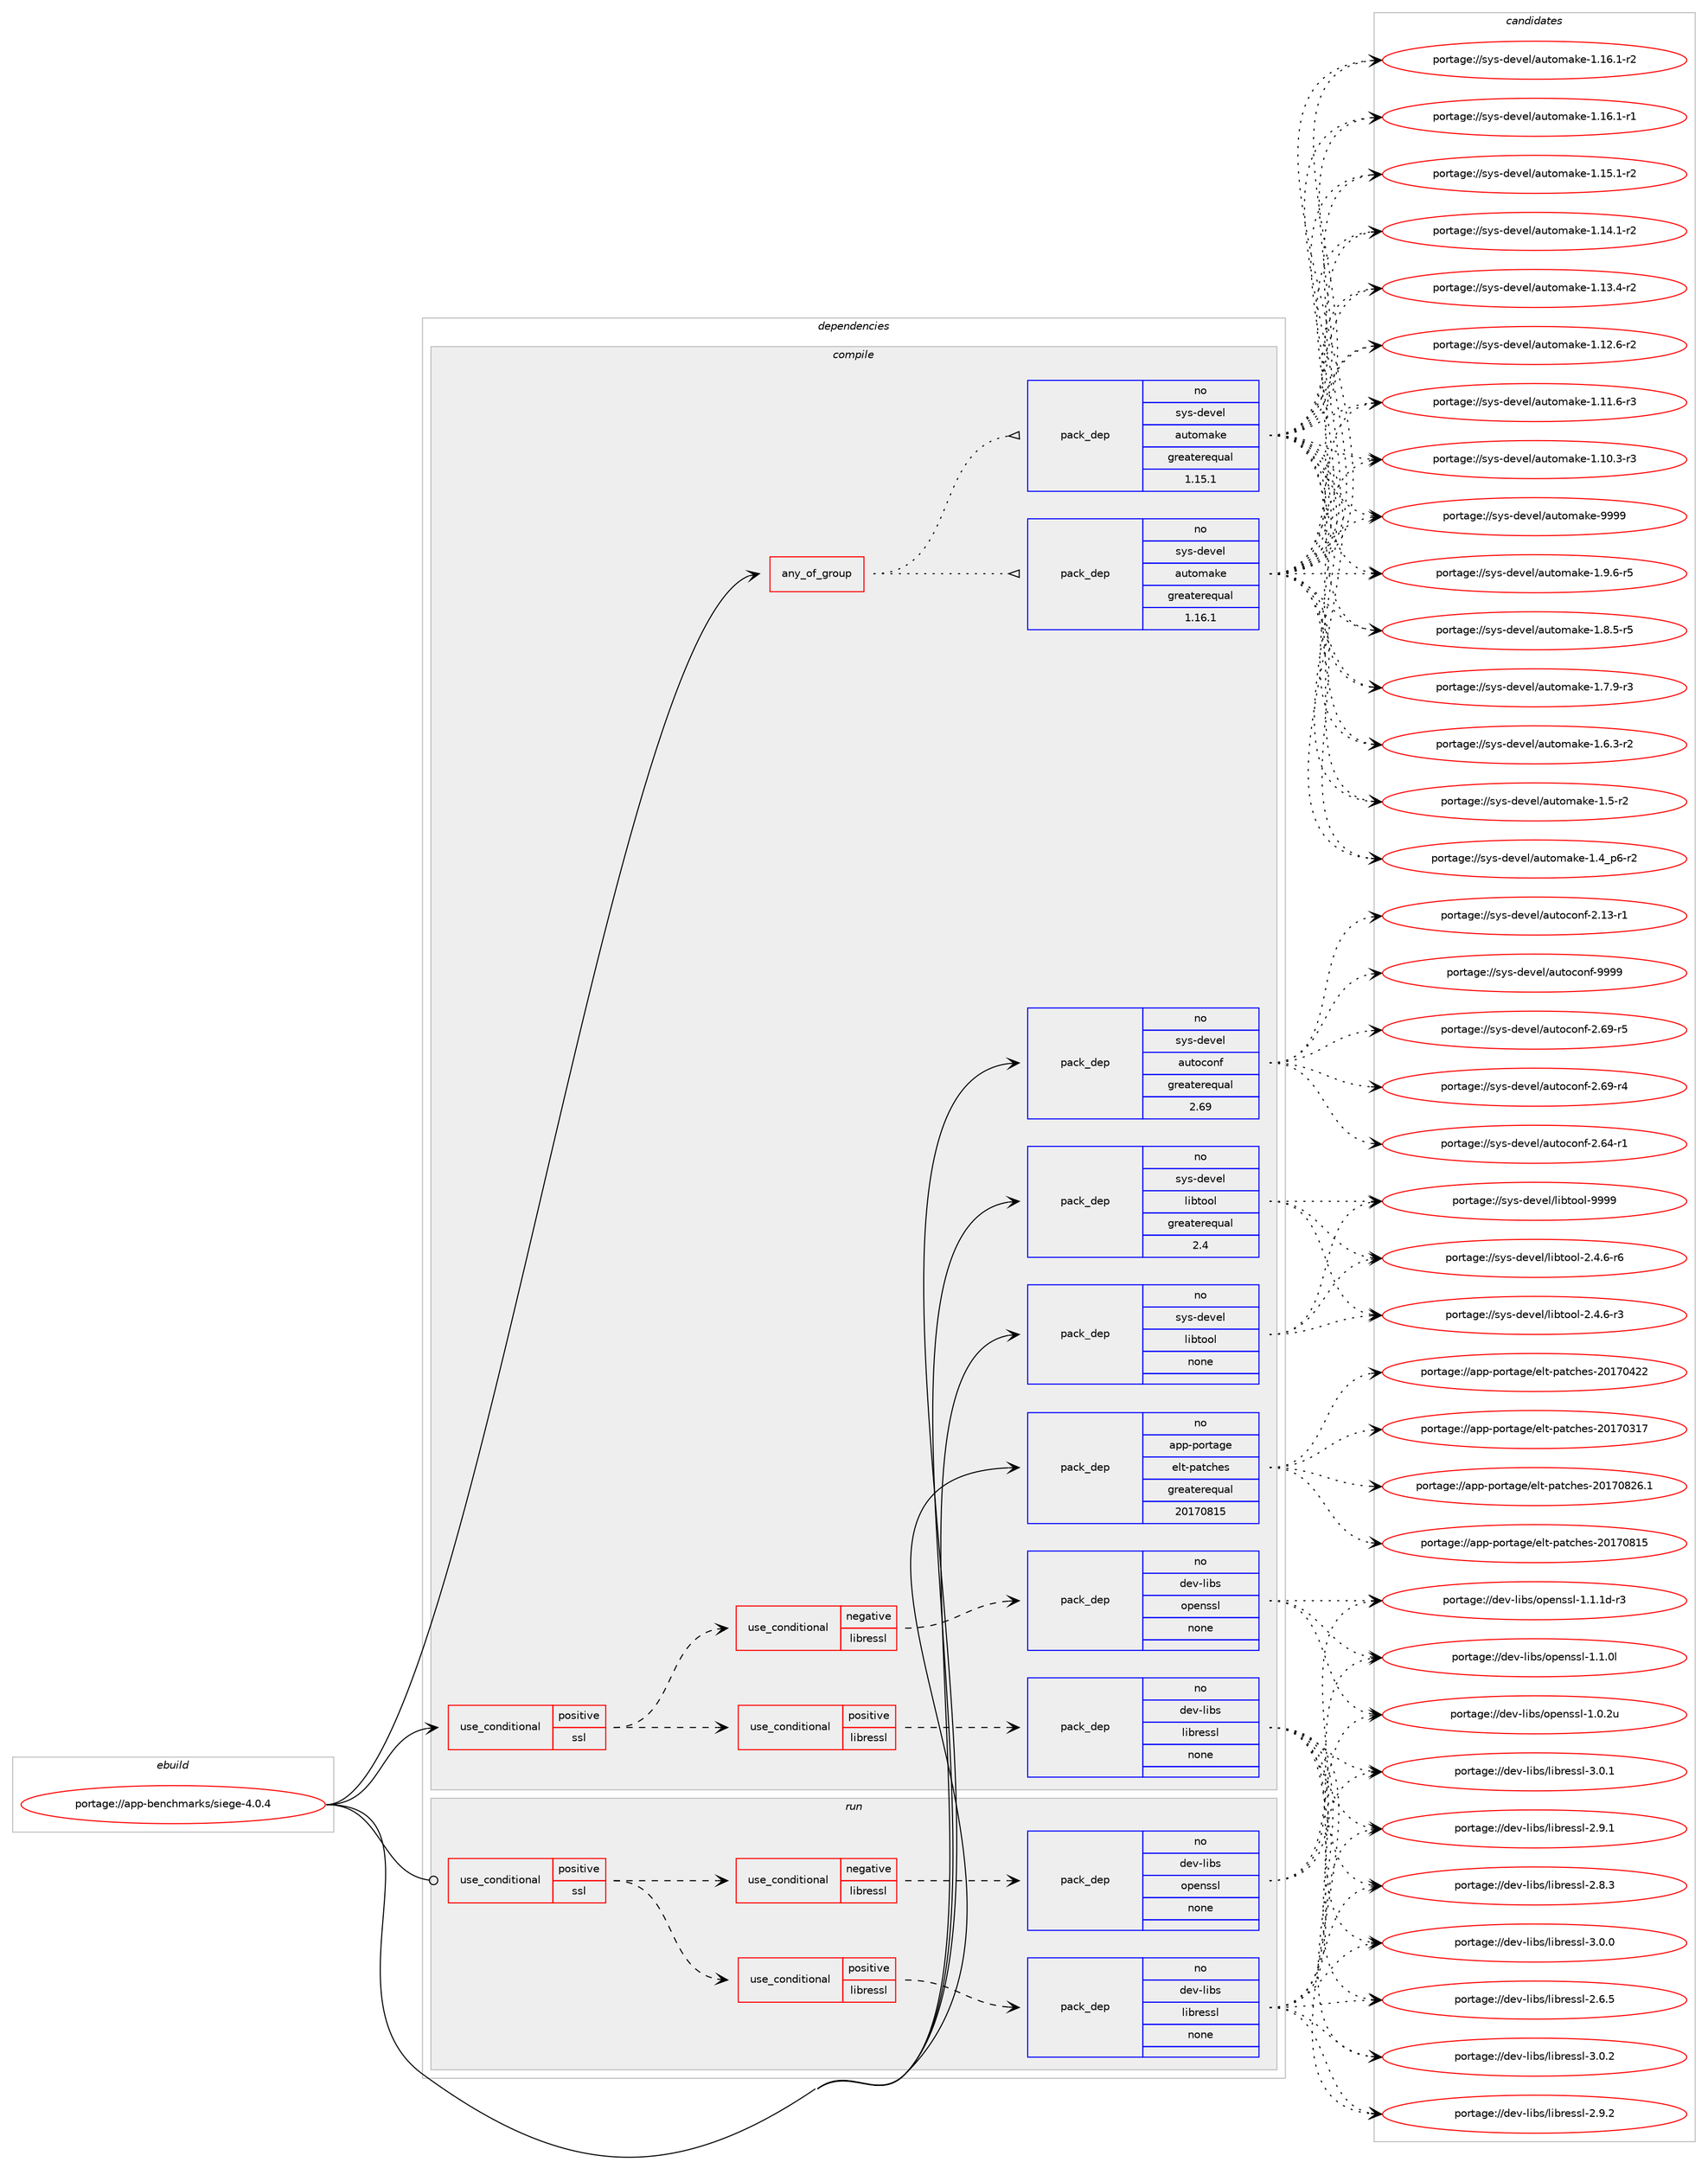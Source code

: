 digraph prolog {

# *************
# Graph options
# *************

newrank=true;
concentrate=true;
compound=true;
graph [rankdir=LR,fontname=Helvetica,fontsize=10,ranksep=1.5];#, ranksep=2.5, nodesep=0.2];
edge  [arrowhead=vee];
node  [fontname=Helvetica,fontsize=10];

# **********
# The ebuild
# **********

subgraph cluster_leftcol {
color=gray;
label=<<i>ebuild</i>>;
id [label="portage://app-benchmarks/siege-4.0.4", color=red, width=4, href="../app-benchmarks/siege-4.0.4.svg"];
}

# ****************
# The dependencies
# ****************

subgraph cluster_midcol {
color=gray;
label=<<i>dependencies</i>>;
subgraph cluster_compile {
fillcolor="#eeeeee";
style=filled;
label=<<i>compile</i>>;
subgraph any8293 {
dependency644915 [label=<<TABLE BORDER="0" CELLBORDER="1" CELLSPACING="0" CELLPADDING="4"><TR><TD CELLPADDING="10">any_of_group</TD></TR></TABLE>>, shape=none, color=red];subgraph pack484425 {
dependency644916 [label=<<TABLE BORDER="0" CELLBORDER="1" CELLSPACING="0" CELLPADDING="4" WIDTH="220"><TR><TD ROWSPAN="6" CELLPADDING="30">pack_dep</TD></TR><TR><TD WIDTH="110">no</TD></TR><TR><TD>sys-devel</TD></TR><TR><TD>automake</TD></TR><TR><TD>greaterequal</TD></TR><TR><TD>1.16.1</TD></TR></TABLE>>, shape=none, color=blue];
}
dependency644915:e -> dependency644916:w [weight=20,style="dotted",arrowhead="oinv"];
subgraph pack484426 {
dependency644917 [label=<<TABLE BORDER="0" CELLBORDER="1" CELLSPACING="0" CELLPADDING="4" WIDTH="220"><TR><TD ROWSPAN="6" CELLPADDING="30">pack_dep</TD></TR><TR><TD WIDTH="110">no</TD></TR><TR><TD>sys-devel</TD></TR><TR><TD>automake</TD></TR><TR><TD>greaterequal</TD></TR><TR><TD>1.15.1</TD></TR></TABLE>>, shape=none, color=blue];
}
dependency644915:e -> dependency644917:w [weight=20,style="dotted",arrowhead="oinv"];
}
id:e -> dependency644915:w [weight=20,style="solid",arrowhead="vee"];
subgraph cond151904 {
dependency644918 [label=<<TABLE BORDER="0" CELLBORDER="1" CELLSPACING="0" CELLPADDING="4"><TR><TD ROWSPAN="3" CELLPADDING="10">use_conditional</TD></TR><TR><TD>positive</TD></TR><TR><TD>ssl</TD></TR></TABLE>>, shape=none, color=red];
subgraph cond151905 {
dependency644919 [label=<<TABLE BORDER="0" CELLBORDER="1" CELLSPACING="0" CELLPADDING="4"><TR><TD ROWSPAN="3" CELLPADDING="10">use_conditional</TD></TR><TR><TD>negative</TD></TR><TR><TD>libressl</TD></TR></TABLE>>, shape=none, color=red];
subgraph pack484427 {
dependency644920 [label=<<TABLE BORDER="0" CELLBORDER="1" CELLSPACING="0" CELLPADDING="4" WIDTH="220"><TR><TD ROWSPAN="6" CELLPADDING="30">pack_dep</TD></TR><TR><TD WIDTH="110">no</TD></TR><TR><TD>dev-libs</TD></TR><TR><TD>openssl</TD></TR><TR><TD>none</TD></TR><TR><TD></TD></TR></TABLE>>, shape=none, color=blue];
}
dependency644919:e -> dependency644920:w [weight=20,style="dashed",arrowhead="vee"];
}
dependency644918:e -> dependency644919:w [weight=20,style="dashed",arrowhead="vee"];
subgraph cond151906 {
dependency644921 [label=<<TABLE BORDER="0" CELLBORDER="1" CELLSPACING="0" CELLPADDING="4"><TR><TD ROWSPAN="3" CELLPADDING="10">use_conditional</TD></TR><TR><TD>positive</TD></TR><TR><TD>libressl</TD></TR></TABLE>>, shape=none, color=red];
subgraph pack484428 {
dependency644922 [label=<<TABLE BORDER="0" CELLBORDER="1" CELLSPACING="0" CELLPADDING="4" WIDTH="220"><TR><TD ROWSPAN="6" CELLPADDING="30">pack_dep</TD></TR><TR><TD WIDTH="110">no</TD></TR><TR><TD>dev-libs</TD></TR><TR><TD>libressl</TD></TR><TR><TD>none</TD></TR><TR><TD></TD></TR></TABLE>>, shape=none, color=blue];
}
dependency644921:e -> dependency644922:w [weight=20,style="dashed",arrowhead="vee"];
}
dependency644918:e -> dependency644921:w [weight=20,style="dashed",arrowhead="vee"];
}
id:e -> dependency644918:w [weight=20,style="solid",arrowhead="vee"];
subgraph pack484429 {
dependency644923 [label=<<TABLE BORDER="0" CELLBORDER="1" CELLSPACING="0" CELLPADDING="4" WIDTH="220"><TR><TD ROWSPAN="6" CELLPADDING="30">pack_dep</TD></TR><TR><TD WIDTH="110">no</TD></TR><TR><TD>app-portage</TD></TR><TR><TD>elt-patches</TD></TR><TR><TD>greaterequal</TD></TR><TR><TD>20170815</TD></TR></TABLE>>, shape=none, color=blue];
}
id:e -> dependency644923:w [weight=20,style="solid",arrowhead="vee"];
subgraph pack484430 {
dependency644924 [label=<<TABLE BORDER="0" CELLBORDER="1" CELLSPACING="0" CELLPADDING="4" WIDTH="220"><TR><TD ROWSPAN="6" CELLPADDING="30">pack_dep</TD></TR><TR><TD WIDTH="110">no</TD></TR><TR><TD>sys-devel</TD></TR><TR><TD>autoconf</TD></TR><TR><TD>greaterequal</TD></TR><TR><TD>2.69</TD></TR></TABLE>>, shape=none, color=blue];
}
id:e -> dependency644924:w [weight=20,style="solid",arrowhead="vee"];
subgraph pack484431 {
dependency644925 [label=<<TABLE BORDER="0" CELLBORDER="1" CELLSPACING="0" CELLPADDING="4" WIDTH="220"><TR><TD ROWSPAN="6" CELLPADDING="30">pack_dep</TD></TR><TR><TD WIDTH="110">no</TD></TR><TR><TD>sys-devel</TD></TR><TR><TD>libtool</TD></TR><TR><TD>greaterequal</TD></TR><TR><TD>2.4</TD></TR></TABLE>>, shape=none, color=blue];
}
id:e -> dependency644925:w [weight=20,style="solid",arrowhead="vee"];
subgraph pack484432 {
dependency644926 [label=<<TABLE BORDER="0" CELLBORDER="1" CELLSPACING="0" CELLPADDING="4" WIDTH="220"><TR><TD ROWSPAN="6" CELLPADDING="30">pack_dep</TD></TR><TR><TD WIDTH="110">no</TD></TR><TR><TD>sys-devel</TD></TR><TR><TD>libtool</TD></TR><TR><TD>none</TD></TR><TR><TD></TD></TR></TABLE>>, shape=none, color=blue];
}
id:e -> dependency644926:w [weight=20,style="solid",arrowhead="vee"];
}
subgraph cluster_compileandrun {
fillcolor="#eeeeee";
style=filled;
label=<<i>compile and run</i>>;
}
subgraph cluster_run {
fillcolor="#eeeeee";
style=filled;
label=<<i>run</i>>;
subgraph cond151907 {
dependency644927 [label=<<TABLE BORDER="0" CELLBORDER="1" CELLSPACING="0" CELLPADDING="4"><TR><TD ROWSPAN="3" CELLPADDING="10">use_conditional</TD></TR><TR><TD>positive</TD></TR><TR><TD>ssl</TD></TR></TABLE>>, shape=none, color=red];
subgraph cond151908 {
dependency644928 [label=<<TABLE BORDER="0" CELLBORDER="1" CELLSPACING="0" CELLPADDING="4"><TR><TD ROWSPAN="3" CELLPADDING="10">use_conditional</TD></TR><TR><TD>negative</TD></TR><TR><TD>libressl</TD></TR></TABLE>>, shape=none, color=red];
subgraph pack484433 {
dependency644929 [label=<<TABLE BORDER="0" CELLBORDER="1" CELLSPACING="0" CELLPADDING="4" WIDTH="220"><TR><TD ROWSPAN="6" CELLPADDING="30">pack_dep</TD></TR><TR><TD WIDTH="110">no</TD></TR><TR><TD>dev-libs</TD></TR><TR><TD>openssl</TD></TR><TR><TD>none</TD></TR><TR><TD></TD></TR></TABLE>>, shape=none, color=blue];
}
dependency644928:e -> dependency644929:w [weight=20,style="dashed",arrowhead="vee"];
}
dependency644927:e -> dependency644928:w [weight=20,style="dashed",arrowhead="vee"];
subgraph cond151909 {
dependency644930 [label=<<TABLE BORDER="0" CELLBORDER="1" CELLSPACING="0" CELLPADDING="4"><TR><TD ROWSPAN="3" CELLPADDING="10">use_conditional</TD></TR><TR><TD>positive</TD></TR><TR><TD>libressl</TD></TR></TABLE>>, shape=none, color=red];
subgraph pack484434 {
dependency644931 [label=<<TABLE BORDER="0" CELLBORDER="1" CELLSPACING="0" CELLPADDING="4" WIDTH="220"><TR><TD ROWSPAN="6" CELLPADDING="30">pack_dep</TD></TR><TR><TD WIDTH="110">no</TD></TR><TR><TD>dev-libs</TD></TR><TR><TD>libressl</TD></TR><TR><TD>none</TD></TR><TR><TD></TD></TR></TABLE>>, shape=none, color=blue];
}
dependency644930:e -> dependency644931:w [weight=20,style="dashed",arrowhead="vee"];
}
dependency644927:e -> dependency644930:w [weight=20,style="dashed",arrowhead="vee"];
}
id:e -> dependency644927:w [weight=20,style="solid",arrowhead="odot"];
}
}

# **************
# The candidates
# **************

subgraph cluster_choices {
rank=same;
color=gray;
label=<<i>candidates</i>>;

subgraph choice484425 {
color=black;
nodesep=1;
choice115121115451001011181011084797117116111109971071014557575757 [label="portage://sys-devel/automake-9999", color=red, width=4,href="../sys-devel/automake-9999.svg"];
choice115121115451001011181011084797117116111109971071014549465746544511453 [label="portage://sys-devel/automake-1.9.6-r5", color=red, width=4,href="../sys-devel/automake-1.9.6-r5.svg"];
choice115121115451001011181011084797117116111109971071014549465646534511453 [label="portage://sys-devel/automake-1.8.5-r5", color=red, width=4,href="../sys-devel/automake-1.8.5-r5.svg"];
choice115121115451001011181011084797117116111109971071014549465546574511451 [label="portage://sys-devel/automake-1.7.9-r3", color=red, width=4,href="../sys-devel/automake-1.7.9-r3.svg"];
choice115121115451001011181011084797117116111109971071014549465446514511450 [label="portage://sys-devel/automake-1.6.3-r2", color=red, width=4,href="../sys-devel/automake-1.6.3-r2.svg"];
choice11512111545100101118101108479711711611110997107101454946534511450 [label="portage://sys-devel/automake-1.5-r2", color=red, width=4,href="../sys-devel/automake-1.5-r2.svg"];
choice115121115451001011181011084797117116111109971071014549465295112544511450 [label="portage://sys-devel/automake-1.4_p6-r2", color=red, width=4,href="../sys-devel/automake-1.4_p6-r2.svg"];
choice11512111545100101118101108479711711611110997107101454946495446494511450 [label="portage://sys-devel/automake-1.16.1-r2", color=red, width=4,href="../sys-devel/automake-1.16.1-r2.svg"];
choice11512111545100101118101108479711711611110997107101454946495446494511449 [label="portage://sys-devel/automake-1.16.1-r1", color=red, width=4,href="../sys-devel/automake-1.16.1-r1.svg"];
choice11512111545100101118101108479711711611110997107101454946495346494511450 [label="portage://sys-devel/automake-1.15.1-r2", color=red, width=4,href="../sys-devel/automake-1.15.1-r2.svg"];
choice11512111545100101118101108479711711611110997107101454946495246494511450 [label="portage://sys-devel/automake-1.14.1-r2", color=red, width=4,href="../sys-devel/automake-1.14.1-r2.svg"];
choice11512111545100101118101108479711711611110997107101454946495146524511450 [label="portage://sys-devel/automake-1.13.4-r2", color=red, width=4,href="../sys-devel/automake-1.13.4-r2.svg"];
choice11512111545100101118101108479711711611110997107101454946495046544511450 [label="portage://sys-devel/automake-1.12.6-r2", color=red, width=4,href="../sys-devel/automake-1.12.6-r2.svg"];
choice11512111545100101118101108479711711611110997107101454946494946544511451 [label="portage://sys-devel/automake-1.11.6-r3", color=red, width=4,href="../sys-devel/automake-1.11.6-r3.svg"];
choice11512111545100101118101108479711711611110997107101454946494846514511451 [label="portage://sys-devel/automake-1.10.3-r3", color=red, width=4,href="../sys-devel/automake-1.10.3-r3.svg"];
dependency644916:e -> choice115121115451001011181011084797117116111109971071014557575757:w [style=dotted,weight="100"];
dependency644916:e -> choice115121115451001011181011084797117116111109971071014549465746544511453:w [style=dotted,weight="100"];
dependency644916:e -> choice115121115451001011181011084797117116111109971071014549465646534511453:w [style=dotted,weight="100"];
dependency644916:e -> choice115121115451001011181011084797117116111109971071014549465546574511451:w [style=dotted,weight="100"];
dependency644916:e -> choice115121115451001011181011084797117116111109971071014549465446514511450:w [style=dotted,weight="100"];
dependency644916:e -> choice11512111545100101118101108479711711611110997107101454946534511450:w [style=dotted,weight="100"];
dependency644916:e -> choice115121115451001011181011084797117116111109971071014549465295112544511450:w [style=dotted,weight="100"];
dependency644916:e -> choice11512111545100101118101108479711711611110997107101454946495446494511450:w [style=dotted,weight="100"];
dependency644916:e -> choice11512111545100101118101108479711711611110997107101454946495446494511449:w [style=dotted,weight="100"];
dependency644916:e -> choice11512111545100101118101108479711711611110997107101454946495346494511450:w [style=dotted,weight="100"];
dependency644916:e -> choice11512111545100101118101108479711711611110997107101454946495246494511450:w [style=dotted,weight="100"];
dependency644916:e -> choice11512111545100101118101108479711711611110997107101454946495146524511450:w [style=dotted,weight="100"];
dependency644916:e -> choice11512111545100101118101108479711711611110997107101454946495046544511450:w [style=dotted,weight="100"];
dependency644916:e -> choice11512111545100101118101108479711711611110997107101454946494946544511451:w [style=dotted,weight="100"];
dependency644916:e -> choice11512111545100101118101108479711711611110997107101454946494846514511451:w [style=dotted,weight="100"];
}
subgraph choice484426 {
color=black;
nodesep=1;
choice115121115451001011181011084797117116111109971071014557575757 [label="portage://sys-devel/automake-9999", color=red, width=4,href="../sys-devel/automake-9999.svg"];
choice115121115451001011181011084797117116111109971071014549465746544511453 [label="portage://sys-devel/automake-1.9.6-r5", color=red, width=4,href="../sys-devel/automake-1.9.6-r5.svg"];
choice115121115451001011181011084797117116111109971071014549465646534511453 [label="portage://sys-devel/automake-1.8.5-r5", color=red, width=4,href="../sys-devel/automake-1.8.5-r5.svg"];
choice115121115451001011181011084797117116111109971071014549465546574511451 [label="portage://sys-devel/automake-1.7.9-r3", color=red, width=4,href="../sys-devel/automake-1.7.9-r3.svg"];
choice115121115451001011181011084797117116111109971071014549465446514511450 [label="portage://sys-devel/automake-1.6.3-r2", color=red, width=4,href="../sys-devel/automake-1.6.3-r2.svg"];
choice11512111545100101118101108479711711611110997107101454946534511450 [label="portage://sys-devel/automake-1.5-r2", color=red, width=4,href="../sys-devel/automake-1.5-r2.svg"];
choice115121115451001011181011084797117116111109971071014549465295112544511450 [label="portage://sys-devel/automake-1.4_p6-r2", color=red, width=4,href="../sys-devel/automake-1.4_p6-r2.svg"];
choice11512111545100101118101108479711711611110997107101454946495446494511450 [label="portage://sys-devel/automake-1.16.1-r2", color=red, width=4,href="../sys-devel/automake-1.16.1-r2.svg"];
choice11512111545100101118101108479711711611110997107101454946495446494511449 [label="portage://sys-devel/automake-1.16.1-r1", color=red, width=4,href="../sys-devel/automake-1.16.1-r1.svg"];
choice11512111545100101118101108479711711611110997107101454946495346494511450 [label="portage://sys-devel/automake-1.15.1-r2", color=red, width=4,href="../sys-devel/automake-1.15.1-r2.svg"];
choice11512111545100101118101108479711711611110997107101454946495246494511450 [label="portage://sys-devel/automake-1.14.1-r2", color=red, width=4,href="../sys-devel/automake-1.14.1-r2.svg"];
choice11512111545100101118101108479711711611110997107101454946495146524511450 [label="portage://sys-devel/automake-1.13.4-r2", color=red, width=4,href="../sys-devel/automake-1.13.4-r2.svg"];
choice11512111545100101118101108479711711611110997107101454946495046544511450 [label="portage://sys-devel/automake-1.12.6-r2", color=red, width=4,href="../sys-devel/automake-1.12.6-r2.svg"];
choice11512111545100101118101108479711711611110997107101454946494946544511451 [label="portage://sys-devel/automake-1.11.6-r3", color=red, width=4,href="../sys-devel/automake-1.11.6-r3.svg"];
choice11512111545100101118101108479711711611110997107101454946494846514511451 [label="portage://sys-devel/automake-1.10.3-r3", color=red, width=4,href="../sys-devel/automake-1.10.3-r3.svg"];
dependency644917:e -> choice115121115451001011181011084797117116111109971071014557575757:w [style=dotted,weight="100"];
dependency644917:e -> choice115121115451001011181011084797117116111109971071014549465746544511453:w [style=dotted,weight="100"];
dependency644917:e -> choice115121115451001011181011084797117116111109971071014549465646534511453:w [style=dotted,weight="100"];
dependency644917:e -> choice115121115451001011181011084797117116111109971071014549465546574511451:w [style=dotted,weight="100"];
dependency644917:e -> choice115121115451001011181011084797117116111109971071014549465446514511450:w [style=dotted,weight="100"];
dependency644917:e -> choice11512111545100101118101108479711711611110997107101454946534511450:w [style=dotted,weight="100"];
dependency644917:e -> choice115121115451001011181011084797117116111109971071014549465295112544511450:w [style=dotted,weight="100"];
dependency644917:e -> choice11512111545100101118101108479711711611110997107101454946495446494511450:w [style=dotted,weight="100"];
dependency644917:e -> choice11512111545100101118101108479711711611110997107101454946495446494511449:w [style=dotted,weight="100"];
dependency644917:e -> choice11512111545100101118101108479711711611110997107101454946495346494511450:w [style=dotted,weight="100"];
dependency644917:e -> choice11512111545100101118101108479711711611110997107101454946495246494511450:w [style=dotted,weight="100"];
dependency644917:e -> choice11512111545100101118101108479711711611110997107101454946495146524511450:w [style=dotted,weight="100"];
dependency644917:e -> choice11512111545100101118101108479711711611110997107101454946495046544511450:w [style=dotted,weight="100"];
dependency644917:e -> choice11512111545100101118101108479711711611110997107101454946494946544511451:w [style=dotted,weight="100"];
dependency644917:e -> choice11512111545100101118101108479711711611110997107101454946494846514511451:w [style=dotted,weight="100"];
}
subgraph choice484427 {
color=black;
nodesep=1;
choice1001011184510810598115471111121011101151151084549464946491004511451 [label="portage://dev-libs/openssl-1.1.1d-r3", color=red, width=4,href="../dev-libs/openssl-1.1.1d-r3.svg"];
choice100101118451081059811547111112101110115115108454946494648108 [label="portage://dev-libs/openssl-1.1.0l", color=red, width=4,href="../dev-libs/openssl-1.1.0l.svg"];
choice100101118451081059811547111112101110115115108454946484650117 [label="portage://dev-libs/openssl-1.0.2u", color=red, width=4,href="../dev-libs/openssl-1.0.2u.svg"];
dependency644920:e -> choice1001011184510810598115471111121011101151151084549464946491004511451:w [style=dotted,weight="100"];
dependency644920:e -> choice100101118451081059811547111112101110115115108454946494648108:w [style=dotted,weight="100"];
dependency644920:e -> choice100101118451081059811547111112101110115115108454946484650117:w [style=dotted,weight="100"];
}
subgraph choice484428 {
color=black;
nodesep=1;
choice10010111845108105981154710810598114101115115108455146484650 [label="portage://dev-libs/libressl-3.0.2", color=red, width=4,href="../dev-libs/libressl-3.0.2.svg"];
choice10010111845108105981154710810598114101115115108455146484649 [label="portage://dev-libs/libressl-3.0.1", color=red, width=4,href="../dev-libs/libressl-3.0.1.svg"];
choice10010111845108105981154710810598114101115115108455146484648 [label="portage://dev-libs/libressl-3.0.0", color=red, width=4,href="../dev-libs/libressl-3.0.0.svg"];
choice10010111845108105981154710810598114101115115108455046574650 [label="portage://dev-libs/libressl-2.9.2", color=red, width=4,href="../dev-libs/libressl-2.9.2.svg"];
choice10010111845108105981154710810598114101115115108455046574649 [label="portage://dev-libs/libressl-2.9.1", color=red, width=4,href="../dev-libs/libressl-2.9.1.svg"];
choice10010111845108105981154710810598114101115115108455046564651 [label="portage://dev-libs/libressl-2.8.3", color=red, width=4,href="../dev-libs/libressl-2.8.3.svg"];
choice10010111845108105981154710810598114101115115108455046544653 [label="portage://dev-libs/libressl-2.6.5", color=red, width=4,href="../dev-libs/libressl-2.6.5.svg"];
dependency644922:e -> choice10010111845108105981154710810598114101115115108455146484650:w [style=dotted,weight="100"];
dependency644922:e -> choice10010111845108105981154710810598114101115115108455146484649:w [style=dotted,weight="100"];
dependency644922:e -> choice10010111845108105981154710810598114101115115108455146484648:w [style=dotted,weight="100"];
dependency644922:e -> choice10010111845108105981154710810598114101115115108455046574650:w [style=dotted,weight="100"];
dependency644922:e -> choice10010111845108105981154710810598114101115115108455046574649:w [style=dotted,weight="100"];
dependency644922:e -> choice10010111845108105981154710810598114101115115108455046564651:w [style=dotted,weight="100"];
dependency644922:e -> choice10010111845108105981154710810598114101115115108455046544653:w [style=dotted,weight="100"];
}
subgraph choice484429 {
color=black;
nodesep=1;
choice971121124511211111411697103101471011081164511297116991041011154550484955485650544649 [label="portage://app-portage/elt-patches-20170826.1", color=red, width=4,href="../app-portage/elt-patches-20170826.1.svg"];
choice97112112451121111141169710310147101108116451129711699104101115455048495548564953 [label="portage://app-portage/elt-patches-20170815", color=red, width=4,href="../app-portage/elt-patches-20170815.svg"];
choice97112112451121111141169710310147101108116451129711699104101115455048495548525050 [label="portage://app-portage/elt-patches-20170422", color=red, width=4,href="../app-portage/elt-patches-20170422.svg"];
choice97112112451121111141169710310147101108116451129711699104101115455048495548514955 [label="portage://app-portage/elt-patches-20170317", color=red, width=4,href="../app-portage/elt-patches-20170317.svg"];
dependency644923:e -> choice971121124511211111411697103101471011081164511297116991041011154550484955485650544649:w [style=dotted,weight="100"];
dependency644923:e -> choice97112112451121111141169710310147101108116451129711699104101115455048495548564953:w [style=dotted,weight="100"];
dependency644923:e -> choice97112112451121111141169710310147101108116451129711699104101115455048495548525050:w [style=dotted,weight="100"];
dependency644923:e -> choice97112112451121111141169710310147101108116451129711699104101115455048495548514955:w [style=dotted,weight="100"];
}
subgraph choice484430 {
color=black;
nodesep=1;
choice115121115451001011181011084797117116111991111101024557575757 [label="portage://sys-devel/autoconf-9999", color=red, width=4,href="../sys-devel/autoconf-9999.svg"];
choice1151211154510010111810110847971171161119911111010245504654574511453 [label="portage://sys-devel/autoconf-2.69-r5", color=red, width=4,href="../sys-devel/autoconf-2.69-r5.svg"];
choice1151211154510010111810110847971171161119911111010245504654574511452 [label="portage://sys-devel/autoconf-2.69-r4", color=red, width=4,href="../sys-devel/autoconf-2.69-r4.svg"];
choice1151211154510010111810110847971171161119911111010245504654524511449 [label="portage://sys-devel/autoconf-2.64-r1", color=red, width=4,href="../sys-devel/autoconf-2.64-r1.svg"];
choice1151211154510010111810110847971171161119911111010245504649514511449 [label="portage://sys-devel/autoconf-2.13-r1", color=red, width=4,href="../sys-devel/autoconf-2.13-r1.svg"];
dependency644924:e -> choice115121115451001011181011084797117116111991111101024557575757:w [style=dotted,weight="100"];
dependency644924:e -> choice1151211154510010111810110847971171161119911111010245504654574511453:w [style=dotted,weight="100"];
dependency644924:e -> choice1151211154510010111810110847971171161119911111010245504654574511452:w [style=dotted,weight="100"];
dependency644924:e -> choice1151211154510010111810110847971171161119911111010245504654524511449:w [style=dotted,weight="100"];
dependency644924:e -> choice1151211154510010111810110847971171161119911111010245504649514511449:w [style=dotted,weight="100"];
}
subgraph choice484431 {
color=black;
nodesep=1;
choice1151211154510010111810110847108105981161111111084557575757 [label="portage://sys-devel/libtool-9999", color=red, width=4,href="../sys-devel/libtool-9999.svg"];
choice1151211154510010111810110847108105981161111111084550465246544511454 [label="portage://sys-devel/libtool-2.4.6-r6", color=red, width=4,href="../sys-devel/libtool-2.4.6-r6.svg"];
choice1151211154510010111810110847108105981161111111084550465246544511451 [label="portage://sys-devel/libtool-2.4.6-r3", color=red, width=4,href="../sys-devel/libtool-2.4.6-r3.svg"];
dependency644925:e -> choice1151211154510010111810110847108105981161111111084557575757:w [style=dotted,weight="100"];
dependency644925:e -> choice1151211154510010111810110847108105981161111111084550465246544511454:w [style=dotted,weight="100"];
dependency644925:e -> choice1151211154510010111810110847108105981161111111084550465246544511451:w [style=dotted,weight="100"];
}
subgraph choice484432 {
color=black;
nodesep=1;
choice1151211154510010111810110847108105981161111111084557575757 [label="portage://sys-devel/libtool-9999", color=red, width=4,href="../sys-devel/libtool-9999.svg"];
choice1151211154510010111810110847108105981161111111084550465246544511454 [label="portage://sys-devel/libtool-2.4.6-r6", color=red, width=4,href="../sys-devel/libtool-2.4.6-r6.svg"];
choice1151211154510010111810110847108105981161111111084550465246544511451 [label="portage://sys-devel/libtool-2.4.6-r3", color=red, width=4,href="../sys-devel/libtool-2.4.6-r3.svg"];
dependency644926:e -> choice1151211154510010111810110847108105981161111111084557575757:w [style=dotted,weight="100"];
dependency644926:e -> choice1151211154510010111810110847108105981161111111084550465246544511454:w [style=dotted,weight="100"];
dependency644926:e -> choice1151211154510010111810110847108105981161111111084550465246544511451:w [style=dotted,weight="100"];
}
subgraph choice484433 {
color=black;
nodesep=1;
choice1001011184510810598115471111121011101151151084549464946491004511451 [label="portage://dev-libs/openssl-1.1.1d-r3", color=red, width=4,href="../dev-libs/openssl-1.1.1d-r3.svg"];
choice100101118451081059811547111112101110115115108454946494648108 [label="portage://dev-libs/openssl-1.1.0l", color=red, width=4,href="../dev-libs/openssl-1.1.0l.svg"];
choice100101118451081059811547111112101110115115108454946484650117 [label="portage://dev-libs/openssl-1.0.2u", color=red, width=4,href="../dev-libs/openssl-1.0.2u.svg"];
dependency644929:e -> choice1001011184510810598115471111121011101151151084549464946491004511451:w [style=dotted,weight="100"];
dependency644929:e -> choice100101118451081059811547111112101110115115108454946494648108:w [style=dotted,weight="100"];
dependency644929:e -> choice100101118451081059811547111112101110115115108454946484650117:w [style=dotted,weight="100"];
}
subgraph choice484434 {
color=black;
nodesep=1;
choice10010111845108105981154710810598114101115115108455146484650 [label="portage://dev-libs/libressl-3.0.2", color=red, width=4,href="../dev-libs/libressl-3.0.2.svg"];
choice10010111845108105981154710810598114101115115108455146484649 [label="portage://dev-libs/libressl-3.0.1", color=red, width=4,href="../dev-libs/libressl-3.0.1.svg"];
choice10010111845108105981154710810598114101115115108455146484648 [label="portage://dev-libs/libressl-3.0.0", color=red, width=4,href="../dev-libs/libressl-3.0.0.svg"];
choice10010111845108105981154710810598114101115115108455046574650 [label="portage://dev-libs/libressl-2.9.2", color=red, width=4,href="../dev-libs/libressl-2.9.2.svg"];
choice10010111845108105981154710810598114101115115108455046574649 [label="portage://dev-libs/libressl-2.9.1", color=red, width=4,href="../dev-libs/libressl-2.9.1.svg"];
choice10010111845108105981154710810598114101115115108455046564651 [label="portage://dev-libs/libressl-2.8.3", color=red, width=4,href="../dev-libs/libressl-2.8.3.svg"];
choice10010111845108105981154710810598114101115115108455046544653 [label="portage://dev-libs/libressl-2.6.5", color=red, width=4,href="../dev-libs/libressl-2.6.5.svg"];
dependency644931:e -> choice10010111845108105981154710810598114101115115108455146484650:w [style=dotted,weight="100"];
dependency644931:e -> choice10010111845108105981154710810598114101115115108455146484649:w [style=dotted,weight="100"];
dependency644931:e -> choice10010111845108105981154710810598114101115115108455146484648:w [style=dotted,weight="100"];
dependency644931:e -> choice10010111845108105981154710810598114101115115108455046574650:w [style=dotted,weight="100"];
dependency644931:e -> choice10010111845108105981154710810598114101115115108455046574649:w [style=dotted,weight="100"];
dependency644931:e -> choice10010111845108105981154710810598114101115115108455046564651:w [style=dotted,weight="100"];
dependency644931:e -> choice10010111845108105981154710810598114101115115108455046544653:w [style=dotted,weight="100"];
}
}

}
